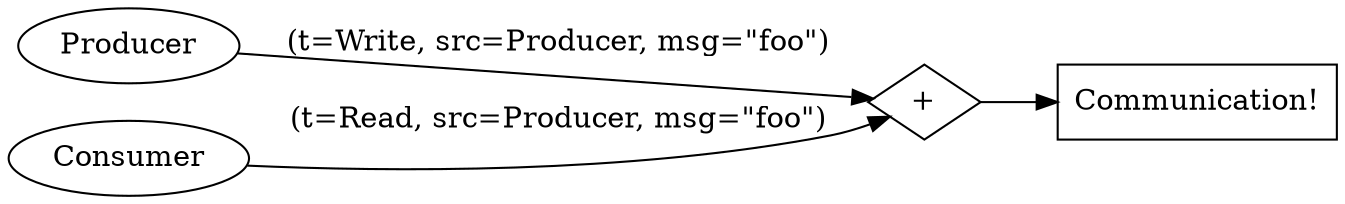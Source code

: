 digraph {
    rankdir=LR;
    
    Producer -> "+"[label="(t=Write, src=Producer, msg=\"foo\")"];
    Consumer -> "+"[label="(t=Read, src=Producer, msg=\"foo\")"];

    "+" [shape=diamond];
    
    X [shape=box,label="Communication!"];
    
    "+" -> X;
}